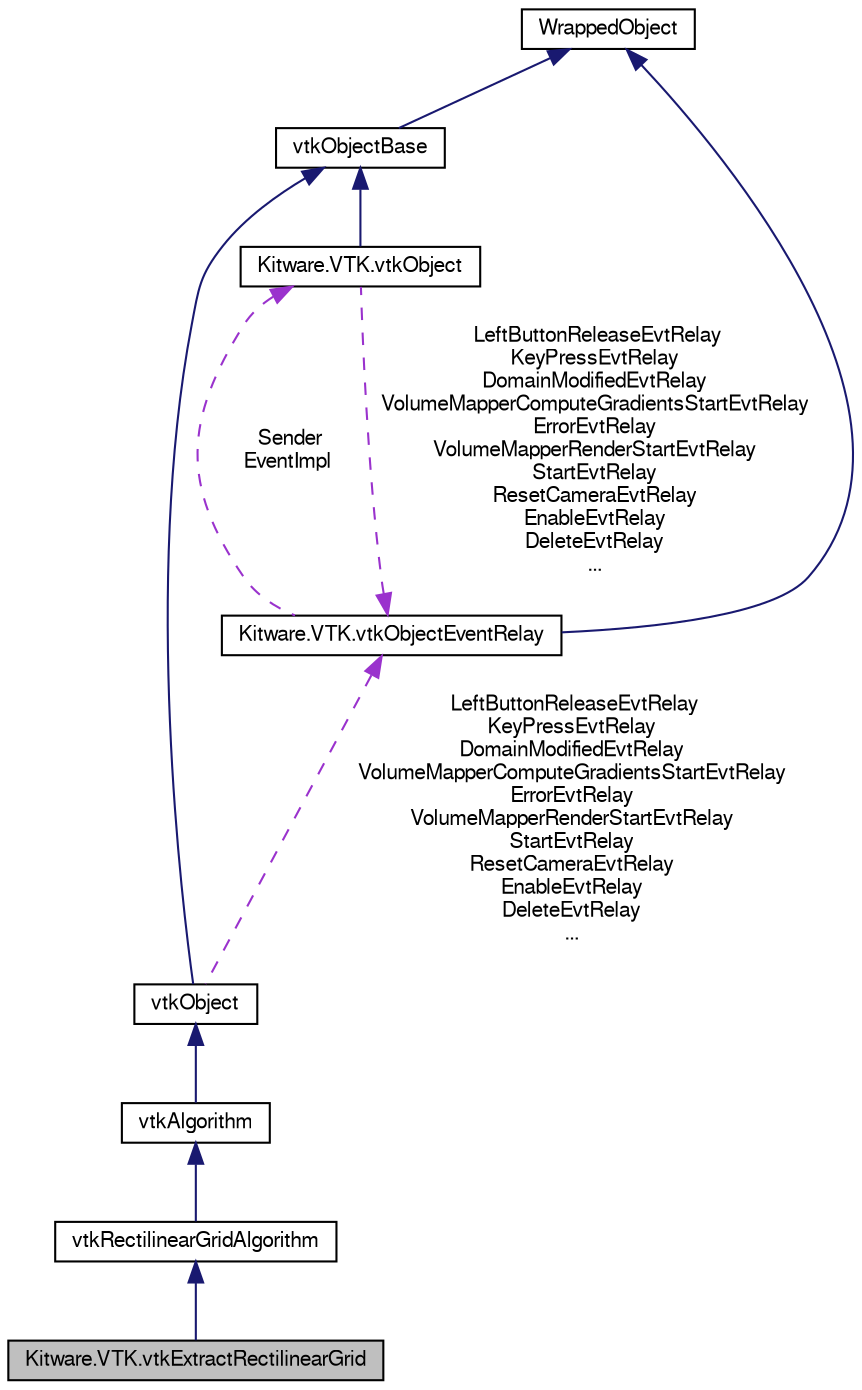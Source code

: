 digraph G
{
  bgcolor="transparent";
  edge [fontname="FreeSans",fontsize="10",labelfontname="FreeSans",labelfontsize="10"];
  node [fontname="FreeSans",fontsize="10",shape=record];
  Node1 [label="Kitware.VTK.vtkExtractRectilinearGrid",height=0.2,width=0.4,color="black", fillcolor="grey75", style="filled" fontcolor="black"];
  Node2 -> Node1 [dir="back",color="midnightblue",fontsize="10",style="solid",fontname="FreeSans"];
  Node2 [label="vtkRectilinearGridAlgorithm",height=0.2,width=0.4,color="black",URL="$class_kitware_1_1_v_t_k_1_1vtk_rectilinear_grid_algorithm.html",tooltip="vtkRectilinearGridAlgorithm - Superclass for algorithms that produce only rectilinear grid as output..."];
  Node3 -> Node2 [dir="back",color="midnightblue",fontsize="10",style="solid",fontname="FreeSans"];
  Node3 [label="vtkAlgorithm",height=0.2,width=0.4,color="black",URL="$class_kitware_1_1_v_t_k_1_1vtk_algorithm.html",tooltip="vtkAlgorithm - Superclass for all sources, filters, and sinks in VTK."];
  Node4 -> Node3 [dir="back",color="midnightblue",fontsize="10",style="solid",fontname="FreeSans"];
  Node4 [label="vtkObject",height=0.2,width=0.4,color="black",URL="$class_kitware_1_1_v_t_k_1_1vtk_object.html",tooltip="vtkObject - abstract base class for most VTK objects"];
  Node5 -> Node4 [dir="back",color="midnightblue",fontsize="10",style="solid",fontname="FreeSans"];
  Node5 [label="vtkObjectBase",height=0.2,width=0.4,color="black",URL="$class_kitware_1_1_v_t_k_1_1vtk_object_base.html",tooltip="vtkObjectBase - abstract base class for most VTK objects"];
  Node6 -> Node5 [dir="back",color="midnightblue",fontsize="10",style="solid",fontname="FreeSans"];
  Node6 [label="WrappedObject",height=0.2,width=0.4,color="black",URL="$class_kitware_1_1_v_t_k_1_1_wrapped_object.html",tooltip="Base class for all the mummy wrapped classes in Kitware.VTK."];
  Node7 -> Node4 [dir="back",color="darkorchid3",fontsize="10",style="dashed",label=" LeftButtonReleaseEvtRelay\nKeyPressEvtRelay\nDomainModifiedEvtRelay\nVolumeMapperComputeGradientsStartEvtRelay\nErrorEvtRelay\nVolumeMapperRenderStartEvtRelay\nStartEvtRelay\nResetCameraEvtRelay\nEnableEvtRelay\nDeleteEvtRelay\n..." ,fontname="FreeSans"];
  Node7 [label="Kitware.VTK.vtkObjectEventRelay",height=0.2,width=0.4,color="black",URL="$class_kitware_1_1_v_t_k_1_1vtk_object_event_relay.html",tooltip="Implement a relay handler for VTK events. This is a class that receives events directly from the VTK ..."];
  Node6 -> Node7 [dir="back",color="midnightblue",fontsize="10",style="solid",fontname="FreeSans"];
  Node8 -> Node7 [dir="back",color="darkorchid3",fontsize="10",style="dashed",label=" Sender\nEventImpl" ,fontname="FreeSans"];
  Node8 [label="Kitware.VTK.vtkObject",height=0.2,width=0.4,color="black",URL="$class_kitware_1_1_v_t_k_1_1vtk_object.html",tooltip="vtkObject - abstract base class for most VTK objects"];
  Node5 -> Node8 [dir="back",color="midnightblue",fontsize="10",style="solid",fontname="FreeSans"];
  Node7 -> Node8 [dir="back",color="darkorchid3",fontsize="10",style="dashed",label=" LeftButtonReleaseEvtRelay\nKeyPressEvtRelay\nDomainModifiedEvtRelay\nVolumeMapperComputeGradientsStartEvtRelay\nErrorEvtRelay\nVolumeMapperRenderStartEvtRelay\nStartEvtRelay\nResetCameraEvtRelay\nEnableEvtRelay\nDeleteEvtRelay\n..." ,fontname="FreeSans"];
}
